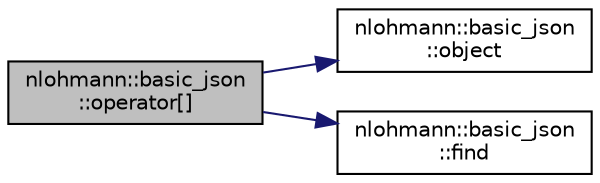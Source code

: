digraph "nlohmann::basic_json::operator[]"
{
  edge [fontname="Helvetica",fontsize="10",labelfontname="Helvetica",labelfontsize="10"];
  node [fontname="Helvetica",fontsize="10",shape=record];
  rankdir="LR";
  Node198 [label="nlohmann::basic_json\l::operator[]",height=0.2,width=0.4,color="black", fillcolor="grey75", style="filled", fontcolor="black"];
  Node198 -> Node199 [color="midnightblue",fontsize="10",style="solid",fontname="Helvetica"];
  Node199 [label="nlohmann::basic_json\l::object",height=0.2,width=0.4,color="black", fillcolor="white", style="filled",URL="$classnlohmann_1_1basic__json.html#a9f42ee7d10eee2d5a73fd94ca7f767ca",tooltip="explicitly create an object from an initializer list "];
  Node198 -> Node200 [color="midnightblue",fontsize="10",style="solid",fontname="Helvetica"];
  Node200 [label="nlohmann::basic_json\l::find",height=0.2,width=0.4,color="black", fillcolor="white", style="filled",URL="$classnlohmann_1_1basic__json.html#aeed33787bd362c7ead59a4ba945392db",tooltip="find an element in a JSON object "];
}
